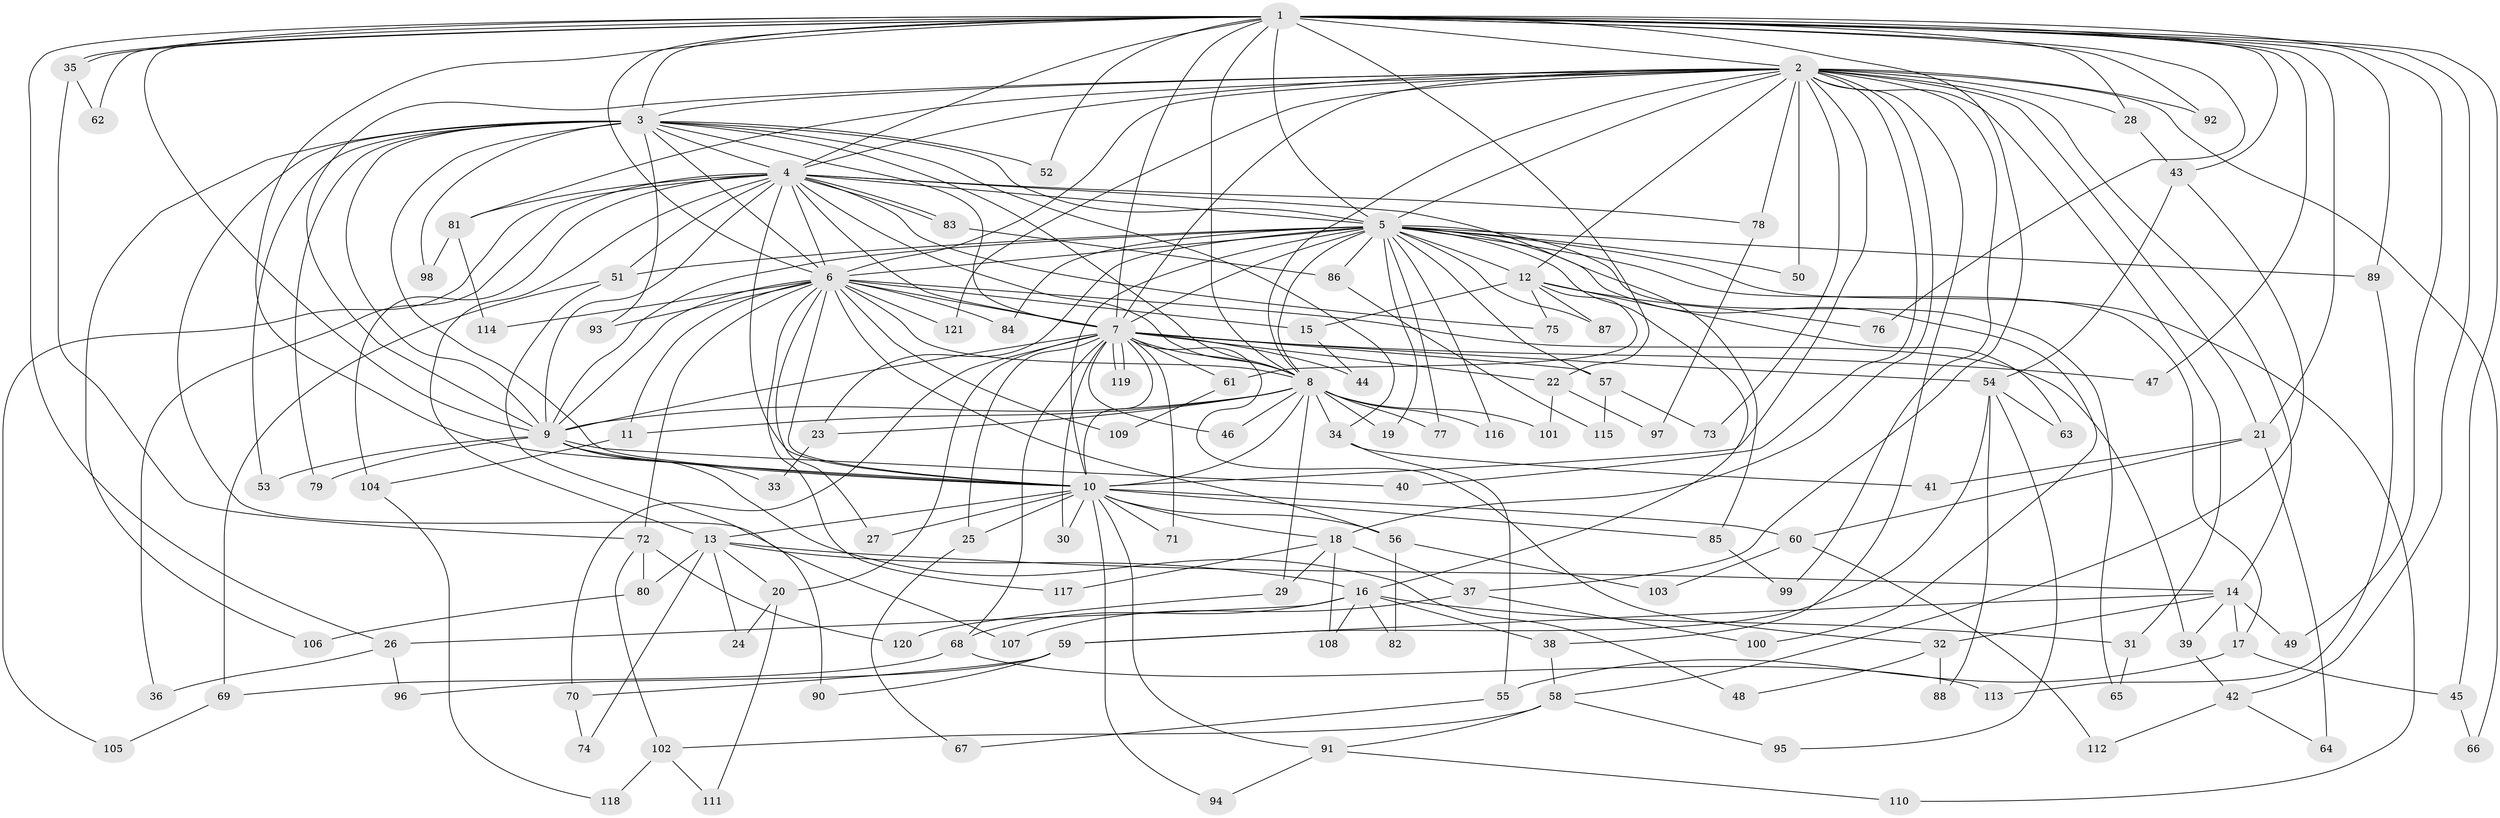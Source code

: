 // Generated by graph-tools (version 1.1) at 2025/13/03/09/25 04:13:53]
// undirected, 121 vertices, 267 edges
graph export_dot {
graph [start="1"]
  node [color=gray90,style=filled];
  1;
  2;
  3;
  4;
  5;
  6;
  7;
  8;
  9;
  10;
  11;
  12;
  13;
  14;
  15;
  16;
  17;
  18;
  19;
  20;
  21;
  22;
  23;
  24;
  25;
  26;
  27;
  28;
  29;
  30;
  31;
  32;
  33;
  34;
  35;
  36;
  37;
  38;
  39;
  40;
  41;
  42;
  43;
  44;
  45;
  46;
  47;
  48;
  49;
  50;
  51;
  52;
  53;
  54;
  55;
  56;
  57;
  58;
  59;
  60;
  61;
  62;
  63;
  64;
  65;
  66;
  67;
  68;
  69;
  70;
  71;
  72;
  73;
  74;
  75;
  76;
  77;
  78;
  79;
  80;
  81;
  82;
  83;
  84;
  85;
  86;
  87;
  88;
  89;
  90;
  91;
  92;
  93;
  94;
  95;
  96;
  97;
  98;
  99;
  100;
  101;
  102;
  103;
  104;
  105;
  106;
  107;
  108;
  109;
  110;
  111;
  112;
  113;
  114;
  115;
  116;
  117;
  118;
  119;
  120;
  121;
  1 -- 2;
  1 -- 3;
  1 -- 4;
  1 -- 5;
  1 -- 6;
  1 -- 7;
  1 -- 8;
  1 -- 9;
  1 -- 10;
  1 -- 21;
  1 -- 22;
  1 -- 26;
  1 -- 28;
  1 -- 35;
  1 -- 35;
  1 -- 37;
  1 -- 42;
  1 -- 43;
  1 -- 45;
  1 -- 47;
  1 -- 49;
  1 -- 52;
  1 -- 62;
  1 -- 76;
  1 -- 89;
  1 -- 92;
  2 -- 3;
  2 -- 4;
  2 -- 5;
  2 -- 6;
  2 -- 7;
  2 -- 8;
  2 -- 9;
  2 -- 10;
  2 -- 12;
  2 -- 14;
  2 -- 18;
  2 -- 21;
  2 -- 28;
  2 -- 31;
  2 -- 38;
  2 -- 40;
  2 -- 50;
  2 -- 66;
  2 -- 73;
  2 -- 78;
  2 -- 81;
  2 -- 92;
  2 -- 99;
  2 -- 121;
  3 -- 4;
  3 -- 5;
  3 -- 6;
  3 -- 7;
  3 -- 8;
  3 -- 9;
  3 -- 10;
  3 -- 34;
  3 -- 52;
  3 -- 53;
  3 -- 79;
  3 -- 93;
  3 -- 98;
  3 -- 106;
  3 -- 107;
  4 -- 5;
  4 -- 6;
  4 -- 7;
  4 -- 8;
  4 -- 9;
  4 -- 10;
  4 -- 13;
  4 -- 36;
  4 -- 51;
  4 -- 75;
  4 -- 78;
  4 -- 81;
  4 -- 83;
  4 -- 83;
  4 -- 85;
  4 -- 104;
  4 -- 105;
  5 -- 6;
  5 -- 7;
  5 -- 8;
  5 -- 9;
  5 -- 10;
  5 -- 12;
  5 -- 16;
  5 -- 17;
  5 -- 19;
  5 -- 23;
  5 -- 50;
  5 -- 51;
  5 -- 57;
  5 -- 65;
  5 -- 77;
  5 -- 84;
  5 -- 86;
  5 -- 87;
  5 -- 89;
  5 -- 100;
  5 -- 110;
  5 -- 116;
  6 -- 7;
  6 -- 8;
  6 -- 9;
  6 -- 10;
  6 -- 11;
  6 -- 15;
  6 -- 27;
  6 -- 39;
  6 -- 56;
  6 -- 72;
  6 -- 84;
  6 -- 93;
  6 -- 109;
  6 -- 114;
  6 -- 117;
  6 -- 121;
  7 -- 8;
  7 -- 9;
  7 -- 10;
  7 -- 20;
  7 -- 22;
  7 -- 25;
  7 -- 30;
  7 -- 32;
  7 -- 44;
  7 -- 46;
  7 -- 47;
  7 -- 54;
  7 -- 57;
  7 -- 61;
  7 -- 68;
  7 -- 70;
  7 -- 71;
  7 -- 119;
  7 -- 119;
  8 -- 9;
  8 -- 10;
  8 -- 11;
  8 -- 19;
  8 -- 23;
  8 -- 29;
  8 -- 34;
  8 -- 46;
  8 -- 77;
  8 -- 101;
  8 -- 116;
  9 -- 10;
  9 -- 33;
  9 -- 40;
  9 -- 48;
  9 -- 53;
  9 -- 79;
  10 -- 13;
  10 -- 18;
  10 -- 25;
  10 -- 27;
  10 -- 30;
  10 -- 56;
  10 -- 60;
  10 -- 71;
  10 -- 85;
  10 -- 91;
  10 -- 94;
  11 -- 104;
  12 -- 15;
  12 -- 61;
  12 -- 63;
  12 -- 75;
  12 -- 76;
  12 -- 87;
  13 -- 14;
  13 -- 16;
  13 -- 20;
  13 -- 24;
  13 -- 74;
  13 -- 80;
  14 -- 17;
  14 -- 32;
  14 -- 39;
  14 -- 49;
  14 -- 59;
  15 -- 44;
  16 -- 26;
  16 -- 31;
  16 -- 38;
  16 -- 68;
  16 -- 82;
  16 -- 108;
  17 -- 45;
  17 -- 55;
  18 -- 29;
  18 -- 37;
  18 -- 108;
  18 -- 117;
  20 -- 24;
  20 -- 111;
  21 -- 41;
  21 -- 60;
  21 -- 64;
  22 -- 97;
  22 -- 101;
  23 -- 33;
  25 -- 67;
  26 -- 36;
  26 -- 96;
  28 -- 43;
  29 -- 120;
  31 -- 65;
  32 -- 48;
  32 -- 88;
  34 -- 41;
  34 -- 55;
  35 -- 62;
  35 -- 72;
  37 -- 100;
  37 -- 107;
  38 -- 58;
  39 -- 42;
  42 -- 64;
  42 -- 112;
  43 -- 54;
  43 -- 58;
  45 -- 66;
  51 -- 69;
  51 -- 90;
  54 -- 59;
  54 -- 63;
  54 -- 88;
  54 -- 95;
  55 -- 67;
  56 -- 82;
  56 -- 103;
  57 -- 73;
  57 -- 115;
  58 -- 91;
  58 -- 95;
  58 -- 102;
  59 -- 70;
  59 -- 90;
  59 -- 96;
  60 -- 103;
  60 -- 112;
  61 -- 109;
  68 -- 69;
  68 -- 113;
  69 -- 105;
  70 -- 74;
  72 -- 80;
  72 -- 102;
  72 -- 120;
  78 -- 97;
  80 -- 106;
  81 -- 98;
  81 -- 114;
  83 -- 86;
  85 -- 99;
  86 -- 115;
  89 -- 113;
  91 -- 94;
  91 -- 110;
  102 -- 111;
  102 -- 118;
  104 -- 118;
}
